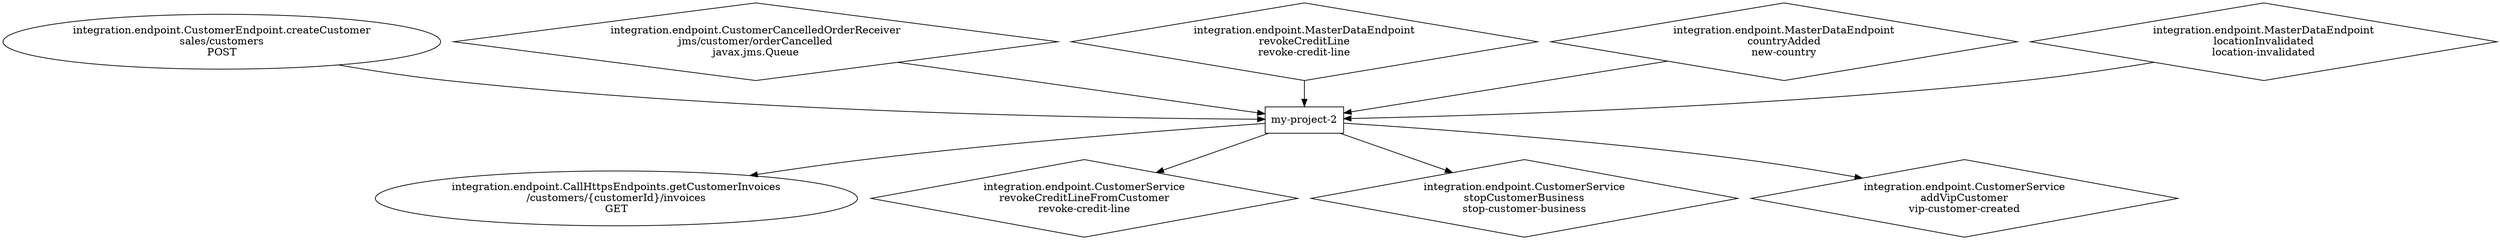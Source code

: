 digraph G {
  "application" [label="my-project-2" shape="rectangle"]
  "0" [label="integration.endpoint.CustomerEndpoint.createCustomer\nsales/customers\nPOST" shape="ellipse"]
  "1" [label="integration.endpoint.CallHttpsEndpoints.getCustomerInvoices\n/customers/{customerId}/invoices\nGET" shape="ellipse"]
  "2" [label="integration.endpoint.CustomerCancelledOrderReceiver\njms/customer/orderCancelled\njavax.jms.Queue" shape="diamond"]
  "3" [label="integration.endpoint.MasterDataEndpoint\nrevokeCreditLine\nrevoke-credit-line" shape="diamond"]
  "4" [label="integration.endpoint.CustomerService\nrevokeCreditLineFromCustomer\nrevoke-credit-line" shape="diamond"]
  "5" [label="integration.endpoint.CustomerService\nstopCustomerBusiness\nstop-customer-business" shape="diamond"]
  "6" [label="integration.endpoint.MasterDataEndpoint\ncountryAdded\nnew-country" shape="diamond"]
  "7" [label="integration.endpoint.CustomerService\naddVipCustomer\nvip-customer-created" shape="diamond"]
  "8" [label="integration.endpoint.MasterDataEndpoint\nlocationInvalidated\nlocation-invalidated" shape="diamond"]

  "0" -> "application"
  "application" -> "1"
  "2" -> "application"
  "3" -> "application"
  "application" -> "4"
  "application" -> "5"
  "6" -> "application"
  "application" -> "7"
  "8" -> "application"
}